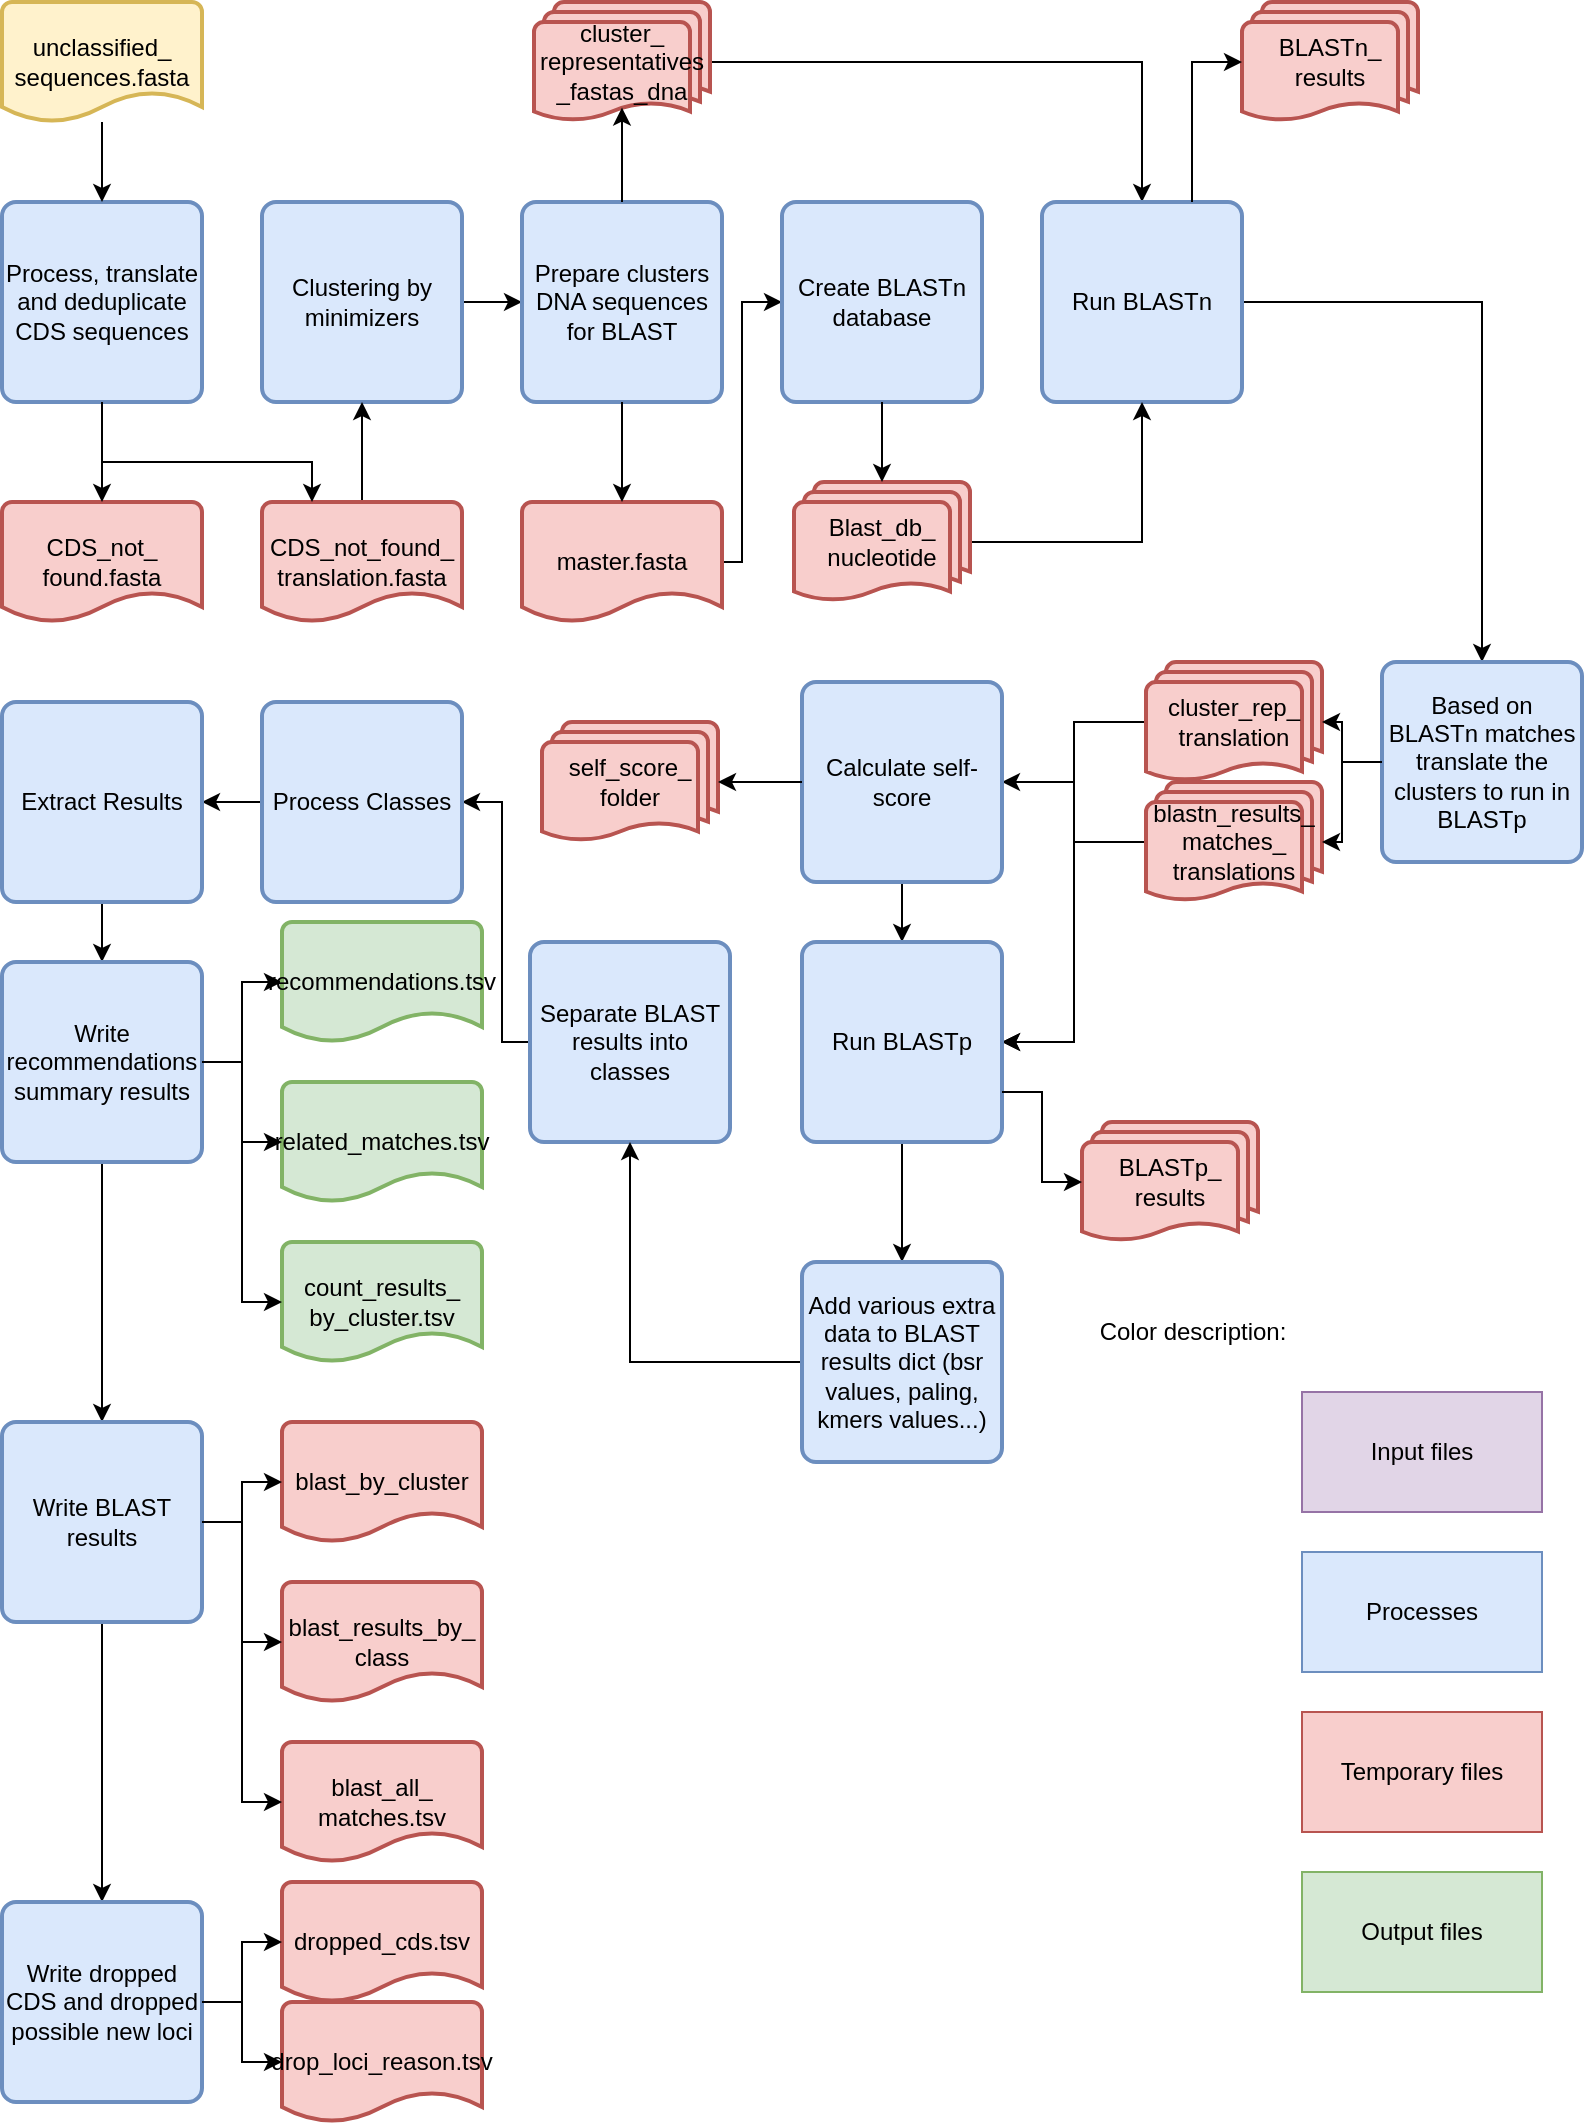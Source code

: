 <mxfile version="25.0.3">
  <diagram name="Page-1" id="uXPbH95ByCBzDKhCJnWL">
    <mxGraphModel dx="1364" dy="799" grid="1" gridSize="10" guides="1" tooltips="1" connect="1" arrows="1" fold="1" page="1" pageScale="1" pageWidth="850" pageHeight="1100" math="0" shadow="0">
      <root>
        <mxCell id="0" />
        <mxCell id="1" parent="0" />
        <mxCell id="dIz83t2OZfv5tZXX2gFK-1" value="Process, translate and deduplicate CDS sequences" style="rounded=1;whiteSpace=wrap;html=1;absoluteArcSize=1;arcSize=14;strokeWidth=2;fillColor=#dae8fc;strokeColor=#6c8ebf;" parent="1" vertex="1">
          <mxGeometry x="40" y="110" width="100" height="100" as="geometry" />
        </mxCell>
        <mxCell id="dIz83t2OZfv5tZXX2gFK-13" style="edgeStyle=orthogonalEdgeStyle;rounded=0;orthogonalLoop=1;jettySize=auto;html=1;entryX=0.5;entryY=0;entryDx=0;entryDy=0;" parent="1" source="dIz83t2OZfv5tZXX2gFK-2" target="dIz83t2OZfv5tZXX2gFK-1" edge="1">
          <mxGeometry relative="1" as="geometry" />
        </mxCell>
        <mxCell id="dIz83t2OZfv5tZXX2gFK-2" value="unclassified_&lt;div&gt;sequences.fasta&lt;/div&gt;" style="strokeWidth=2;html=1;shape=mxgraph.flowchart.document2;whiteSpace=wrap;size=0.25;fillColor=#fff2cc;strokeColor=#d6b656;" parent="1" vertex="1">
          <mxGeometry x="40" y="10" width="100" height="60" as="geometry" />
        </mxCell>
        <mxCell id="dIz83t2OZfv5tZXX2gFK-12" style="edgeStyle=orthogonalEdgeStyle;rounded=0;orthogonalLoop=1;jettySize=auto;html=1;" parent="1" source="dIz83t2OZfv5tZXX2gFK-3" target="dIz83t2OZfv5tZXX2gFK-11" edge="1">
          <mxGeometry relative="1" as="geometry" />
        </mxCell>
        <mxCell id="dIz83t2OZfv5tZXX2gFK-3" value="Clustering by minimizers" style="rounded=1;whiteSpace=wrap;html=1;absoluteArcSize=1;arcSize=14;strokeWidth=2;fillColor=#dae8fc;strokeColor=#6c8ebf;" parent="1" vertex="1">
          <mxGeometry x="170" y="110" width="100" height="100" as="geometry" />
        </mxCell>
        <mxCell id="dIz83t2OZfv5tZXX2gFK-4" value="CDS_not_&lt;div&gt;found.fasta&lt;/div&gt;" style="strokeWidth=2;html=1;shape=mxgraph.flowchart.document2;whiteSpace=wrap;size=0.25;fillColor=#f8cecc;strokeColor=#b85450;" parent="1" vertex="1">
          <mxGeometry x="40" y="260" width="100" height="60" as="geometry" />
        </mxCell>
        <mxCell id="dIz83t2OZfv5tZXX2gFK-10" style="edgeStyle=orthogonalEdgeStyle;rounded=0;orthogonalLoop=1;jettySize=auto;html=1;entryX=0.5;entryY=1;entryDx=0;entryDy=0;" parent="1" source="dIz83t2OZfv5tZXX2gFK-5" target="dIz83t2OZfv5tZXX2gFK-3" edge="1">
          <mxGeometry relative="1" as="geometry" />
        </mxCell>
        <mxCell id="dIz83t2OZfv5tZXX2gFK-5" value="&lt;div&gt;CDS_not_found_&lt;/div&gt;&lt;div&gt;translation.fasta&lt;/div&gt;" style="strokeWidth=2;html=1;shape=mxgraph.flowchart.document2;whiteSpace=wrap;size=0.25;fillColor=#f8cecc;strokeColor=#b85450;" parent="1" vertex="1">
          <mxGeometry x="170" y="260" width="100" height="60" as="geometry" />
        </mxCell>
        <mxCell id="dIz83t2OZfv5tZXX2gFK-7" style="edgeStyle=orthogonalEdgeStyle;rounded=0;orthogonalLoop=1;jettySize=auto;html=1;entryX=0.5;entryY=0;entryDx=0;entryDy=0;entryPerimeter=0;" parent="1" source="dIz83t2OZfv5tZXX2gFK-1" target="dIz83t2OZfv5tZXX2gFK-4" edge="1">
          <mxGeometry relative="1" as="geometry" />
        </mxCell>
        <mxCell id="dIz83t2OZfv5tZXX2gFK-9" style="edgeStyle=orthogonalEdgeStyle;rounded=0;orthogonalLoop=1;jettySize=auto;html=1;entryX=0.25;entryY=0;entryDx=0;entryDy=0;entryPerimeter=0;" parent="1" source="dIz83t2OZfv5tZXX2gFK-1" target="dIz83t2OZfv5tZXX2gFK-5" edge="1">
          <mxGeometry relative="1" as="geometry">
            <Array as="points">
              <mxPoint x="90" y="240" />
              <mxPoint x="195" y="240" />
            </Array>
          </mxGeometry>
        </mxCell>
        <mxCell id="dIz83t2OZfv5tZXX2gFK-11" value="Prepare clusters DNA sequences for BLAST" style="rounded=1;whiteSpace=wrap;html=1;absoluteArcSize=1;arcSize=14;strokeWidth=2;fillColor=#dae8fc;strokeColor=#6c8ebf;" parent="1" vertex="1">
          <mxGeometry x="300" y="110" width="100" height="100" as="geometry" />
        </mxCell>
        <mxCell id="dIz83t2OZfv5tZXX2gFK-25" style="edgeStyle=orthogonalEdgeStyle;rounded=0;orthogonalLoop=1;jettySize=auto;html=1;entryX=0;entryY=0.5;entryDx=0;entryDy=0;" parent="1" source="dIz83t2OZfv5tZXX2gFK-14" target="dIz83t2OZfv5tZXX2gFK-19" edge="1">
          <mxGeometry relative="1" as="geometry">
            <Array as="points">
              <mxPoint x="410" y="290" />
              <mxPoint x="410" y="160" />
            </Array>
          </mxGeometry>
        </mxCell>
        <mxCell id="dIz83t2OZfv5tZXX2gFK-14" value="master.fasta" style="strokeWidth=2;html=1;shape=mxgraph.flowchart.document2;whiteSpace=wrap;size=0.25;fillColor=#f8cecc;strokeColor=#b85450;" parent="1" vertex="1">
          <mxGeometry x="300" y="260" width="100" height="60" as="geometry" />
        </mxCell>
        <mxCell id="dIz83t2OZfv5tZXX2gFK-28" style="edgeStyle=orthogonalEdgeStyle;rounded=0;orthogonalLoop=1;jettySize=auto;html=1;entryX=0.5;entryY=0;entryDx=0;entryDy=0;" parent="1" source="dIz83t2OZfv5tZXX2gFK-15" target="dIz83t2OZfv5tZXX2gFK-23" edge="1">
          <mxGeometry relative="1" as="geometry" />
        </mxCell>
        <mxCell id="dIz83t2OZfv5tZXX2gFK-15" value="cluster_&lt;div&gt;representatives&lt;/div&gt;&lt;div&gt;_fastas_dna&lt;/div&gt;" style="strokeWidth=2;html=1;shape=mxgraph.flowchart.multi-document;whiteSpace=wrap;fillColor=#f8cecc;strokeColor=#b85450;" parent="1" vertex="1">
          <mxGeometry x="306" y="10" width="88" height="60" as="geometry" />
        </mxCell>
        <mxCell id="dIz83t2OZfv5tZXX2gFK-16" style="edgeStyle=orthogonalEdgeStyle;rounded=0;orthogonalLoop=1;jettySize=auto;html=1;entryX=0.5;entryY=0;entryDx=0;entryDy=0;entryPerimeter=0;" parent="1" source="dIz83t2OZfv5tZXX2gFK-11" target="dIz83t2OZfv5tZXX2gFK-14" edge="1">
          <mxGeometry relative="1" as="geometry" />
        </mxCell>
        <mxCell id="dIz83t2OZfv5tZXX2gFK-18" style="edgeStyle=orthogonalEdgeStyle;rounded=0;orthogonalLoop=1;jettySize=auto;html=1;entryX=0.5;entryY=0.88;entryDx=0;entryDy=0;entryPerimeter=0;" parent="1" source="dIz83t2OZfv5tZXX2gFK-11" target="dIz83t2OZfv5tZXX2gFK-15" edge="1">
          <mxGeometry relative="1" as="geometry" />
        </mxCell>
        <mxCell id="dIz83t2OZfv5tZXX2gFK-19" value="Create BLASTn database" style="rounded=1;whiteSpace=wrap;html=1;absoluteArcSize=1;arcSize=14;strokeWidth=2;fillColor=#dae8fc;strokeColor=#6c8ebf;" parent="1" vertex="1">
          <mxGeometry x="430" y="110" width="100" height="100" as="geometry" />
        </mxCell>
        <mxCell id="dIz83t2OZfv5tZXX2gFK-33" style="edgeStyle=orthogonalEdgeStyle;rounded=0;orthogonalLoop=1;jettySize=auto;html=1;entryX=0.5;entryY=0;entryDx=0;entryDy=0;" parent="1" source="dIz83t2OZfv5tZXX2gFK-23" target="dIz83t2OZfv5tZXX2gFK-30" edge="1">
          <mxGeometry relative="1" as="geometry" />
        </mxCell>
        <mxCell id="dIz83t2OZfv5tZXX2gFK-23" value="Run BLASTn" style="rounded=1;whiteSpace=wrap;html=1;absoluteArcSize=1;arcSize=14;strokeWidth=2;fillColor=#dae8fc;strokeColor=#6c8ebf;" parent="1" vertex="1">
          <mxGeometry x="560" y="110" width="100" height="100" as="geometry" />
        </mxCell>
        <mxCell id="dIz83t2OZfv5tZXX2gFK-29" style="edgeStyle=orthogonalEdgeStyle;rounded=0;orthogonalLoop=1;jettySize=auto;html=1;entryX=0.5;entryY=1;entryDx=0;entryDy=0;" parent="1" source="dIz83t2OZfv5tZXX2gFK-26" target="dIz83t2OZfv5tZXX2gFK-23" edge="1">
          <mxGeometry relative="1" as="geometry" />
        </mxCell>
        <mxCell id="dIz83t2OZfv5tZXX2gFK-26" value="Blast_db_&lt;div&gt;nucleotide&lt;/div&gt;" style="strokeWidth=2;html=1;shape=mxgraph.flowchart.multi-document;whiteSpace=wrap;fillColor=#f8cecc;strokeColor=#b85450;" parent="1" vertex="1">
          <mxGeometry x="436" y="250" width="88" height="60" as="geometry" />
        </mxCell>
        <mxCell id="dIz83t2OZfv5tZXX2gFK-27" style="edgeStyle=orthogonalEdgeStyle;rounded=0;orthogonalLoop=1;jettySize=auto;html=1;entryX=0.5;entryY=0;entryDx=0;entryDy=0;entryPerimeter=0;" parent="1" source="dIz83t2OZfv5tZXX2gFK-19" target="dIz83t2OZfv5tZXX2gFK-26" edge="1">
          <mxGeometry relative="1" as="geometry" />
        </mxCell>
        <mxCell id="dIz83t2OZfv5tZXX2gFK-30" value="Based on BLASTn matches translate the clusters to run in BLASTp" style="rounded=1;whiteSpace=wrap;html=1;absoluteArcSize=1;arcSize=14;strokeWidth=2;fillColor=#dae8fc;strokeColor=#6c8ebf;" parent="1" vertex="1">
          <mxGeometry x="730" y="340" width="100" height="100" as="geometry" />
        </mxCell>
        <mxCell id="dIz83t2OZfv5tZXX2gFK-31" value="BLASTn_&lt;div&gt;results&lt;/div&gt;" style="strokeWidth=2;html=1;shape=mxgraph.flowchart.multi-document;whiteSpace=wrap;fillColor=#f8cecc;strokeColor=#b85450;" parent="1" vertex="1">
          <mxGeometry x="660" y="10" width="88" height="60" as="geometry" />
        </mxCell>
        <mxCell id="dIz83t2OZfv5tZXX2gFK-32" style="edgeStyle=orthogonalEdgeStyle;rounded=0;orthogonalLoop=1;jettySize=auto;html=1;exitX=0.75;exitY=0;exitDx=0;exitDy=0;entryX=0;entryY=0.5;entryDx=0;entryDy=0;entryPerimeter=0;" parent="1" source="dIz83t2OZfv5tZXX2gFK-23" target="dIz83t2OZfv5tZXX2gFK-31" edge="1">
          <mxGeometry relative="1" as="geometry" />
        </mxCell>
        <mxCell id="dIz83t2OZfv5tZXX2gFK-48" style="edgeStyle=orthogonalEdgeStyle;rounded=0;orthogonalLoop=1;jettySize=auto;html=1;entryX=1;entryY=0.5;entryDx=0;entryDy=0;" parent="1" source="dIz83t2OZfv5tZXX2gFK-34" target="dIz83t2OZfv5tZXX2gFK-47" edge="1">
          <mxGeometry relative="1" as="geometry" />
        </mxCell>
        <mxCell id="dIz83t2OZfv5tZXX2gFK-34" value="blastn_results_&lt;div&gt;matches_&lt;/div&gt;&lt;div&gt;translations&lt;/div&gt;" style="strokeWidth=2;html=1;shape=mxgraph.flowchart.multi-document;whiteSpace=wrap;fillColor=#f8cecc;strokeColor=#b85450;" parent="1" vertex="1">
          <mxGeometry x="612" y="400" width="88" height="60" as="geometry" />
        </mxCell>
        <mxCell id="dIz83t2OZfv5tZXX2gFK-43" style="edgeStyle=orthogonalEdgeStyle;rounded=0;orthogonalLoop=1;jettySize=auto;html=1;entryX=1;entryY=0.5;entryDx=0;entryDy=0;" parent="1" source="dIz83t2OZfv5tZXX2gFK-36" target="dIz83t2OZfv5tZXX2gFK-38" edge="1">
          <mxGeometry relative="1" as="geometry" />
        </mxCell>
        <mxCell id="dIz83t2OZfv5tZXX2gFK-49" style="edgeStyle=orthogonalEdgeStyle;rounded=0;orthogonalLoop=1;jettySize=auto;html=1;entryX=1;entryY=0.5;entryDx=0;entryDy=0;" parent="1" source="dIz83t2OZfv5tZXX2gFK-36" target="dIz83t2OZfv5tZXX2gFK-47" edge="1">
          <mxGeometry relative="1" as="geometry" />
        </mxCell>
        <mxCell id="dIz83t2OZfv5tZXX2gFK-36" value="cluster_rep_&lt;div&gt;translation&lt;/div&gt;" style="strokeWidth=2;html=1;shape=mxgraph.flowchart.multi-document;whiteSpace=wrap;fillColor=#f8cecc;strokeColor=#b85450;" parent="1" vertex="1">
          <mxGeometry x="612" y="340" width="88" height="60" as="geometry" />
        </mxCell>
        <mxCell id="dIz83t2OZfv5tZXX2gFK-52" style="edgeStyle=orthogonalEdgeStyle;rounded=0;orthogonalLoop=1;jettySize=auto;html=1;entryX=0.5;entryY=0;entryDx=0;entryDy=0;" parent="1" source="dIz83t2OZfv5tZXX2gFK-38" target="dIz83t2OZfv5tZXX2gFK-47" edge="1">
          <mxGeometry relative="1" as="geometry" />
        </mxCell>
        <mxCell id="dIz83t2OZfv5tZXX2gFK-38" value="Calculate self-score" style="rounded=1;whiteSpace=wrap;html=1;absoluteArcSize=1;arcSize=14;strokeWidth=2;fillColor=#dae8fc;strokeColor=#6c8ebf;" parent="1" vertex="1">
          <mxGeometry x="440" y="350" width="100" height="100" as="geometry" />
        </mxCell>
        <mxCell id="dIz83t2OZfv5tZXX2gFK-45" style="edgeStyle=orthogonalEdgeStyle;rounded=0;orthogonalLoop=1;jettySize=auto;html=1;entryX=1;entryY=0.5;entryDx=0;entryDy=0;entryPerimeter=0;" parent="1" source="dIz83t2OZfv5tZXX2gFK-30" target="dIz83t2OZfv5tZXX2gFK-36" edge="1">
          <mxGeometry relative="1" as="geometry" />
        </mxCell>
        <mxCell id="dIz83t2OZfv5tZXX2gFK-46" style="edgeStyle=orthogonalEdgeStyle;rounded=0;orthogonalLoop=1;jettySize=auto;html=1;entryX=1;entryY=0.5;entryDx=0;entryDy=0;entryPerimeter=0;" parent="1" source="dIz83t2OZfv5tZXX2gFK-30" target="dIz83t2OZfv5tZXX2gFK-34" edge="1">
          <mxGeometry relative="1" as="geometry" />
        </mxCell>
        <mxCell id="-kWpKx7Ebl48daBtnEPJ-2" style="edgeStyle=orthogonalEdgeStyle;rounded=0;orthogonalLoop=1;jettySize=auto;html=1;" edge="1" parent="1" source="dIz83t2OZfv5tZXX2gFK-47" target="-kWpKx7Ebl48daBtnEPJ-1">
          <mxGeometry relative="1" as="geometry" />
        </mxCell>
        <mxCell id="dIz83t2OZfv5tZXX2gFK-47" value="Run BLASTp" style="rounded=1;whiteSpace=wrap;html=1;absoluteArcSize=1;arcSize=14;strokeWidth=2;fillColor=#dae8fc;strokeColor=#6c8ebf;" parent="1" vertex="1">
          <mxGeometry x="440" y="480" width="100" height="100" as="geometry" />
        </mxCell>
        <mxCell id="dIz83t2OZfv5tZXX2gFK-50" value="self_score_&lt;div&gt;folder&lt;/div&gt;" style="strokeWidth=2;html=1;shape=mxgraph.flowchart.multi-document;whiteSpace=wrap;fillColor=#f8cecc;strokeColor=#b85450;" parent="1" vertex="1">
          <mxGeometry x="310" y="370" width="88" height="60" as="geometry" />
        </mxCell>
        <mxCell id="dIz83t2OZfv5tZXX2gFK-51" style="edgeStyle=orthogonalEdgeStyle;rounded=0;orthogonalLoop=1;jettySize=auto;html=1;entryX=1;entryY=0.5;entryDx=0;entryDy=0;entryPerimeter=0;" parent="1" source="dIz83t2OZfv5tZXX2gFK-38" target="dIz83t2OZfv5tZXX2gFK-50" edge="1">
          <mxGeometry relative="1" as="geometry" />
        </mxCell>
        <mxCell id="dIz83t2OZfv5tZXX2gFK-53" value="BLASTp_&lt;div&gt;results&lt;/div&gt;" style="strokeWidth=2;html=1;shape=mxgraph.flowchart.multi-document;whiteSpace=wrap;fillColor=#f8cecc;strokeColor=#b85450;" parent="1" vertex="1">
          <mxGeometry x="580" y="570" width="88" height="60" as="geometry" />
        </mxCell>
        <mxCell id="dIz83t2OZfv5tZXX2gFK-63" style="edgeStyle=orthogonalEdgeStyle;rounded=0;orthogonalLoop=1;jettySize=auto;html=1;entryX=1;entryY=0.5;entryDx=0;entryDy=0;" parent="1" source="dIz83t2OZfv5tZXX2gFK-55" target="dIz83t2OZfv5tZXX2gFK-62" edge="1">
          <mxGeometry relative="1" as="geometry">
            <Array as="points">
              <mxPoint x="290" y="530" />
              <mxPoint x="290" y="410" />
            </Array>
          </mxGeometry>
        </mxCell>
        <mxCell id="dIz83t2OZfv5tZXX2gFK-55" value="Separate BLAST results into classes" style="rounded=1;whiteSpace=wrap;html=1;absoluteArcSize=1;arcSize=14;strokeWidth=2;fillColor=#dae8fc;strokeColor=#6c8ebf;" parent="1" vertex="1">
          <mxGeometry x="304" y="480" width="100" height="100" as="geometry" />
        </mxCell>
        <mxCell id="dIz83t2OZfv5tZXX2gFK-65" style="edgeStyle=orthogonalEdgeStyle;rounded=0;orthogonalLoop=1;jettySize=auto;html=1;entryX=1;entryY=0.5;entryDx=0;entryDy=0;" parent="1" source="dIz83t2OZfv5tZXX2gFK-62" target="dIz83t2OZfv5tZXX2gFK-64" edge="1">
          <mxGeometry relative="1" as="geometry" />
        </mxCell>
        <mxCell id="dIz83t2OZfv5tZXX2gFK-62" value="Process Classes" style="rounded=1;whiteSpace=wrap;html=1;absoluteArcSize=1;arcSize=14;strokeWidth=2;fillColor=#dae8fc;strokeColor=#6c8ebf;" parent="1" vertex="1">
          <mxGeometry x="170" y="360" width="100" height="100" as="geometry" />
        </mxCell>
        <mxCell id="dIz83t2OZfv5tZXX2gFK-67" style="edgeStyle=orthogonalEdgeStyle;rounded=0;orthogonalLoop=1;jettySize=auto;html=1;entryX=0.5;entryY=0;entryDx=0;entryDy=0;" parent="1" source="dIz83t2OZfv5tZXX2gFK-64" target="dIz83t2OZfv5tZXX2gFK-66" edge="1">
          <mxGeometry relative="1" as="geometry" />
        </mxCell>
        <mxCell id="dIz83t2OZfv5tZXX2gFK-64" value="Extract Results" style="rounded=1;whiteSpace=wrap;html=1;absoluteArcSize=1;arcSize=14;strokeWidth=2;fillColor=#dae8fc;strokeColor=#6c8ebf;" parent="1" vertex="1">
          <mxGeometry x="40" y="360" width="100" height="100" as="geometry" />
        </mxCell>
        <mxCell id="dIz83t2OZfv5tZXX2gFK-69" style="edgeStyle=orthogonalEdgeStyle;rounded=0;orthogonalLoop=1;jettySize=auto;html=1;" parent="1" source="dIz83t2OZfv5tZXX2gFK-66" target="dIz83t2OZfv5tZXX2gFK-68" edge="1">
          <mxGeometry relative="1" as="geometry" />
        </mxCell>
        <mxCell id="dIz83t2OZfv5tZXX2gFK-75" style="edgeStyle=orthogonalEdgeStyle;rounded=0;orthogonalLoop=1;jettySize=auto;html=1;entryX=0.5;entryY=0;entryDx=0;entryDy=0;" parent="1" source="dIz83t2OZfv5tZXX2gFK-66" target="dIz83t2OZfv5tZXX2gFK-74" edge="1">
          <mxGeometry relative="1" as="geometry" />
        </mxCell>
        <mxCell id="dIz83t2OZfv5tZXX2gFK-66" value="Write recommendations summary results" style="rounded=1;whiteSpace=wrap;html=1;absoluteArcSize=1;arcSize=14;strokeWidth=2;fillColor=#dae8fc;strokeColor=#6c8ebf;" parent="1" vertex="1">
          <mxGeometry x="40" y="490" width="100" height="100" as="geometry" />
        </mxCell>
        <mxCell id="dIz83t2OZfv5tZXX2gFK-68" value="recommendations.tsv" style="strokeWidth=2;html=1;shape=mxgraph.flowchart.document2;whiteSpace=wrap;size=0.25;fillColor=#d5e8d4;strokeColor=#82b366;" parent="1" vertex="1">
          <mxGeometry x="180" y="470" width="100" height="60" as="geometry" />
        </mxCell>
        <mxCell id="dIz83t2OZfv5tZXX2gFK-70" value="related_matches.tsv" style="strokeWidth=2;html=1;shape=mxgraph.flowchart.document2;whiteSpace=wrap;size=0.25;fillColor=#d5e8d4;strokeColor=#82b366;" parent="1" vertex="1">
          <mxGeometry x="180" y="550" width="100" height="60" as="geometry" />
        </mxCell>
        <mxCell id="dIz83t2OZfv5tZXX2gFK-71" style="edgeStyle=orthogonalEdgeStyle;rounded=0;orthogonalLoop=1;jettySize=auto;html=1;entryX=0;entryY=0.5;entryDx=0;entryDy=0;entryPerimeter=0;" parent="1" source="dIz83t2OZfv5tZXX2gFK-66" target="dIz83t2OZfv5tZXX2gFK-70" edge="1">
          <mxGeometry relative="1" as="geometry" />
        </mxCell>
        <mxCell id="dIz83t2OZfv5tZXX2gFK-72" value="count_results_&lt;div&gt;by_cluster.tsv&lt;/div&gt;" style="strokeWidth=2;html=1;shape=mxgraph.flowchart.document2;whiteSpace=wrap;size=0.25;fillColor=#d5e8d4;strokeColor=#82b366;" parent="1" vertex="1">
          <mxGeometry x="180" y="630" width="100" height="60" as="geometry" />
        </mxCell>
        <mxCell id="dIz83t2OZfv5tZXX2gFK-73" style="edgeStyle=orthogonalEdgeStyle;rounded=0;orthogonalLoop=1;jettySize=auto;html=1;entryX=0;entryY=0.5;entryDx=0;entryDy=0;entryPerimeter=0;" parent="1" source="dIz83t2OZfv5tZXX2gFK-66" target="dIz83t2OZfv5tZXX2gFK-72" edge="1">
          <mxGeometry relative="1" as="geometry" />
        </mxCell>
        <mxCell id="dIz83t2OZfv5tZXX2gFK-83" style="edgeStyle=orthogonalEdgeStyle;rounded=0;orthogonalLoop=1;jettySize=auto;html=1;entryX=0.5;entryY=0;entryDx=0;entryDy=0;" parent="1" source="dIz83t2OZfv5tZXX2gFK-74" target="dIz83t2OZfv5tZXX2gFK-82" edge="1">
          <mxGeometry relative="1" as="geometry" />
        </mxCell>
        <mxCell id="dIz83t2OZfv5tZXX2gFK-74" value="Write BLAST results" style="rounded=1;whiteSpace=wrap;html=1;absoluteArcSize=1;arcSize=14;strokeWidth=2;fillColor=#dae8fc;strokeColor=#6c8ebf;" parent="1" vertex="1">
          <mxGeometry x="40" y="720" width="100" height="100" as="geometry" />
        </mxCell>
        <mxCell id="dIz83t2OZfv5tZXX2gFK-76" value="blast_by_cluster" style="strokeWidth=2;html=1;shape=mxgraph.flowchart.document2;whiteSpace=wrap;size=0.25;fillColor=#f8cecc;strokeColor=#b85450;" parent="1" vertex="1">
          <mxGeometry x="180" y="720" width="100" height="60" as="geometry" />
        </mxCell>
        <mxCell id="dIz83t2OZfv5tZXX2gFK-77" value="blast_results_by_&lt;div&gt;class&lt;/div&gt;" style="strokeWidth=2;html=1;shape=mxgraph.flowchart.document2;whiteSpace=wrap;size=0.25;fillColor=#f8cecc;strokeColor=#b85450;" parent="1" vertex="1">
          <mxGeometry x="180" y="800" width="100" height="60" as="geometry" />
        </mxCell>
        <mxCell id="dIz83t2OZfv5tZXX2gFK-78" value="blast_all_&lt;div&gt;matches.tsv&lt;/div&gt;" style="strokeWidth=2;html=1;shape=mxgraph.flowchart.document2;whiteSpace=wrap;size=0.25;fillColor=#f8cecc;strokeColor=#b85450;" parent="1" vertex="1">
          <mxGeometry x="180" y="880" width="100" height="60" as="geometry" />
        </mxCell>
        <mxCell id="dIz83t2OZfv5tZXX2gFK-79" style="edgeStyle=orthogonalEdgeStyle;rounded=0;orthogonalLoop=1;jettySize=auto;html=1;entryX=0;entryY=0.5;entryDx=0;entryDy=0;entryPerimeter=0;" parent="1" source="dIz83t2OZfv5tZXX2gFK-74" target="dIz83t2OZfv5tZXX2gFK-76" edge="1">
          <mxGeometry relative="1" as="geometry" />
        </mxCell>
        <mxCell id="dIz83t2OZfv5tZXX2gFK-80" style="edgeStyle=orthogonalEdgeStyle;rounded=0;orthogonalLoop=1;jettySize=auto;html=1;entryX=0;entryY=0.5;entryDx=0;entryDy=0;entryPerimeter=0;" parent="1" source="dIz83t2OZfv5tZXX2gFK-74" target="dIz83t2OZfv5tZXX2gFK-77" edge="1">
          <mxGeometry relative="1" as="geometry" />
        </mxCell>
        <mxCell id="dIz83t2OZfv5tZXX2gFK-81" style="edgeStyle=orthogonalEdgeStyle;rounded=0;orthogonalLoop=1;jettySize=auto;html=1;entryX=0;entryY=0.5;entryDx=0;entryDy=0;entryPerimeter=0;" parent="1" source="dIz83t2OZfv5tZXX2gFK-74" target="dIz83t2OZfv5tZXX2gFK-78" edge="1">
          <mxGeometry relative="1" as="geometry" />
        </mxCell>
        <mxCell id="dIz83t2OZfv5tZXX2gFK-82" value="Write dropped CDS and dropped possible new loci" style="rounded=1;whiteSpace=wrap;html=1;absoluteArcSize=1;arcSize=14;strokeWidth=2;fillColor=#dae8fc;strokeColor=#6c8ebf;" parent="1" vertex="1">
          <mxGeometry x="40" y="960" width="100" height="100" as="geometry" />
        </mxCell>
        <mxCell id="dIz83t2OZfv5tZXX2gFK-84" value="dropped_cds.tsv" style="strokeWidth=2;html=1;shape=mxgraph.flowchart.document2;whiteSpace=wrap;size=0.25;fillColor=#f8cecc;strokeColor=#b85450;" parent="1" vertex="1">
          <mxGeometry x="180" y="950" width="100" height="60" as="geometry" />
        </mxCell>
        <mxCell id="dIz83t2OZfv5tZXX2gFK-85" style="edgeStyle=orthogonalEdgeStyle;rounded=0;orthogonalLoop=1;jettySize=auto;html=1;entryX=0;entryY=0.5;entryDx=0;entryDy=0;entryPerimeter=0;" parent="1" source="dIz83t2OZfv5tZXX2gFK-82" target="dIz83t2OZfv5tZXX2gFK-84" edge="1">
          <mxGeometry relative="1" as="geometry" />
        </mxCell>
        <mxCell id="dIz83t2OZfv5tZXX2gFK-86" value="drop_loci_reason.tsv" style="strokeWidth=2;html=1;shape=mxgraph.flowchart.document2;whiteSpace=wrap;size=0.25;fillColor=#f8cecc;strokeColor=#b85450;" parent="1" vertex="1">
          <mxGeometry x="180" y="1010" width="100" height="60" as="geometry" />
        </mxCell>
        <mxCell id="dIz83t2OZfv5tZXX2gFK-87" style="edgeStyle=orthogonalEdgeStyle;rounded=0;orthogonalLoop=1;jettySize=auto;html=1;entryX=0;entryY=0.5;entryDx=0;entryDy=0;entryPerimeter=0;" parent="1" source="dIz83t2OZfv5tZXX2gFK-82" target="dIz83t2OZfv5tZXX2gFK-86" edge="1">
          <mxGeometry relative="1" as="geometry" />
        </mxCell>
        <mxCell id="dIz83t2OZfv5tZXX2gFK-88" value="Processes" style="rounded=0;whiteSpace=wrap;html=1;fillColor=#dae8fc;strokeColor=#6c8ebf;" parent="1" vertex="1">
          <mxGeometry x="690" y="785" width="120" height="60" as="geometry" />
        </mxCell>
        <mxCell id="dIz83t2OZfv5tZXX2gFK-89" value="Temporary files" style="rounded=0;whiteSpace=wrap;html=1;fillColor=#f8cecc;strokeColor=#b85450;" parent="1" vertex="1">
          <mxGeometry x="690" y="865" width="120" height="60" as="geometry" />
        </mxCell>
        <mxCell id="dIz83t2OZfv5tZXX2gFK-90" value="Input files" style="rounded=0;whiteSpace=wrap;html=1;fillColor=#e1d5e7;strokeColor=#9673a6;" parent="1" vertex="1">
          <mxGeometry x="690" y="705" width="120" height="60" as="geometry" />
        </mxCell>
        <mxCell id="dIz83t2OZfv5tZXX2gFK-91" value="Output files" style="rounded=0;whiteSpace=wrap;html=1;fillColor=#d5e8d4;strokeColor=#82b366;" parent="1" vertex="1">
          <mxGeometry x="690" y="945" width="120" height="60" as="geometry" />
        </mxCell>
        <mxCell id="dIz83t2OZfv5tZXX2gFK-92" value="Color description:" style="text;html=1;align=center;verticalAlign=middle;resizable=0;points=[];autosize=1;strokeColor=none;fillColor=none;" parent="1" vertex="1">
          <mxGeometry x="580" y="660" width="110" height="30" as="geometry" />
        </mxCell>
        <mxCell id="-kWpKx7Ebl48daBtnEPJ-3" style="edgeStyle=orthogonalEdgeStyle;rounded=0;orthogonalLoop=1;jettySize=auto;html=1;entryX=0.5;entryY=1;entryDx=0;entryDy=0;" edge="1" parent="1" source="-kWpKx7Ebl48daBtnEPJ-1" target="dIz83t2OZfv5tZXX2gFK-55">
          <mxGeometry relative="1" as="geometry" />
        </mxCell>
        <mxCell id="-kWpKx7Ebl48daBtnEPJ-1" value="Add various extra data to BLAST results dict (bsr values, paling, kmers values...)" style="rounded=1;whiteSpace=wrap;html=1;absoluteArcSize=1;arcSize=14;strokeWidth=2;fillColor=#dae8fc;strokeColor=#6c8ebf;" vertex="1" parent="1">
          <mxGeometry x="440" y="640" width="100" height="100" as="geometry" />
        </mxCell>
        <mxCell id="-kWpKx7Ebl48daBtnEPJ-4" style="edgeStyle=orthogonalEdgeStyle;rounded=0;orthogonalLoop=1;jettySize=auto;html=1;exitX=1;exitY=0.75;exitDx=0;exitDy=0;entryX=0;entryY=0.5;entryDx=0;entryDy=0;entryPerimeter=0;" edge="1" parent="1" source="dIz83t2OZfv5tZXX2gFK-47" target="dIz83t2OZfv5tZXX2gFK-53">
          <mxGeometry relative="1" as="geometry" />
        </mxCell>
      </root>
    </mxGraphModel>
  </diagram>
</mxfile>
